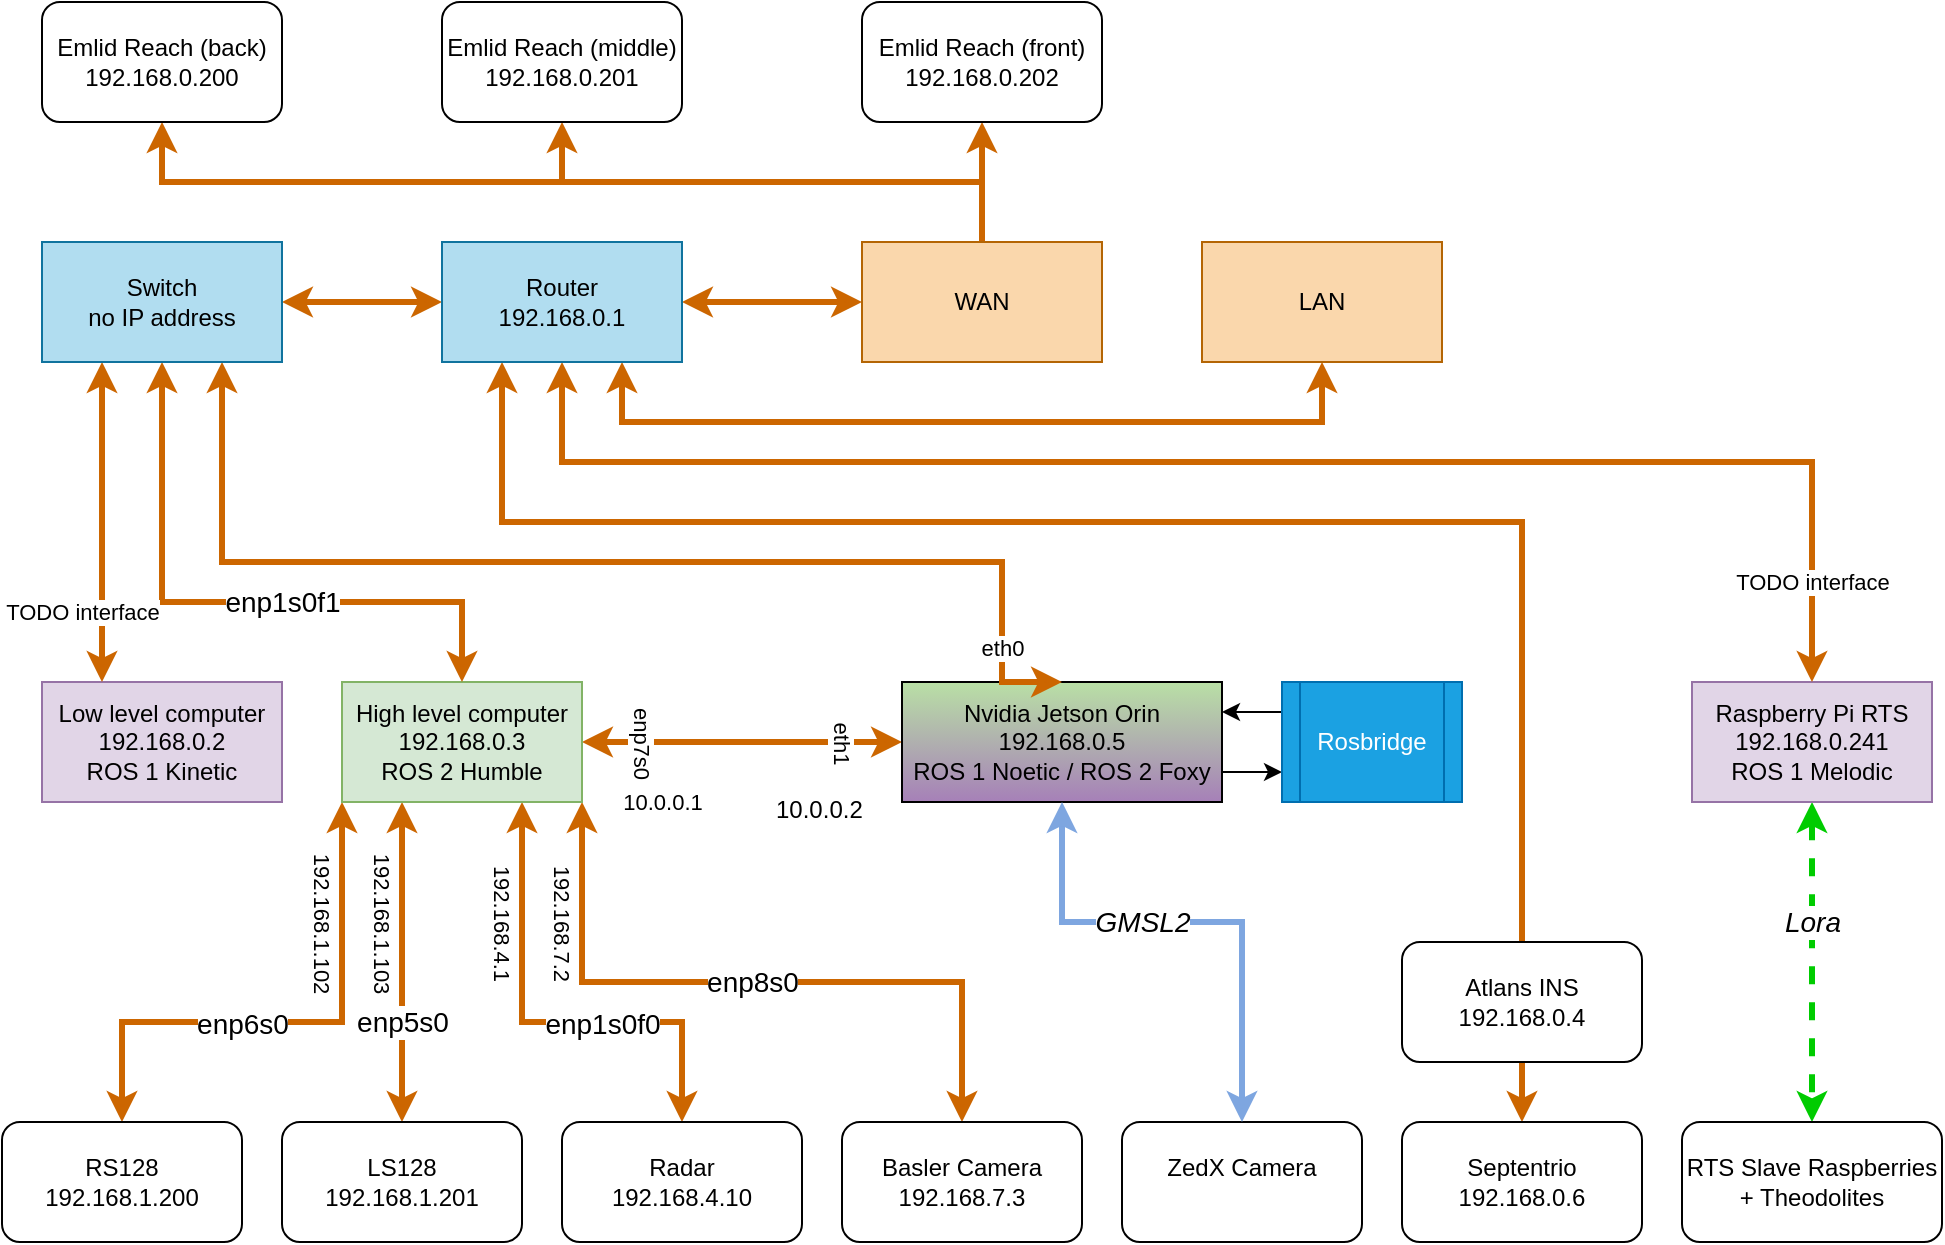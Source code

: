 <mxfile version="24.7.16">
  <diagram name="Page-1" id="lXaNqZM-0Tj3juV3bvDM">
    <mxGraphModel dx="1314" dy="1881" grid="1" gridSize="10" guides="1" tooltips="1" connect="1" arrows="1" fold="1" page="1" pageScale="1" pageWidth="850" pageHeight="1100" math="0" shadow="0">
      <root>
        <mxCell id="0" />
        <mxCell id="1" parent="0" />
        <mxCell id="vBaHfqE5TDyvZSrMxQp3-10" style="edgeStyle=orthogonalEdgeStyle;rounded=0;orthogonalLoop=1;jettySize=auto;html=1;exitX=0;exitY=1;exitDx=0;exitDy=0;entryX=0.5;entryY=0;entryDx=0;entryDy=0;strokeColor=#CC6600;strokeWidth=3;startArrow=classic;startFill=1;" parent="1" source="vBaHfqE5TDyvZSrMxQp3-1" target="vBaHfqE5TDyvZSrMxQp3-3" edge="1">
          <mxGeometry relative="1" as="geometry">
            <Array as="points">
              <mxPoint x="210" y="390" />
              <mxPoint x="100" y="390" />
            </Array>
          </mxGeometry>
        </mxCell>
        <mxCell id="vBaHfqE5TDyvZSrMxQp3-52" value="enp6s0" style="edgeLabel;html=1;align=center;verticalAlign=middle;resizable=0;points=[];fontSize=14;" parent="vBaHfqE5TDyvZSrMxQp3-10" vertex="1" connectable="0">
          <mxGeometry x="-0.037" y="1" relative="1" as="geometry">
            <mxPoint x="-30" as="offset" />
          </mxGeometry>
        </mxCell>
        <mxCell id="_xUKE3sM2rI7NT-TXMz9-5" value="192.168.1.102" style="edgeLabel;html=1;align=center;verticalAlign=middle;resizable=0;points=[];rotation=90;" parent="vBaHfqE5TDyvZSrMxQp3-10" vertex="1" connectable="0">
          <mxGeometry x="-0.696" y="-1" relative="1" as="geometry">
            <mxPoint x="-9" y="19" as="offset" />
          </mxGeometry>
        </mxCell>
        <mxCell id="vBaHfqE5TDyvZSrMxQp3-11" value="enp5s0" style="edgeStyle=orthogonalEdgeStyle;rounded=0;orthogonalLoop=1;jettySize=auto;html=1;entryX=0.5;entryY=0;entryDx=0;entryDy=0;strokeColor=#CC6600;strokeWidth=3;startArrow=classic;startFill=1;fontSize=14;" parent="1" source="vBaHfqE5TDyvZSrMxQp3-1" target="vBaHfqE5TDyvZSrMxQp3-4" edge="1">
          <mxGeometry x="0.375" relative="1" as="geometry">
            <Array as="points">
              <mxPoint x="240" y="320" />
              <mxPoint x="240" y="320" />
            </Array>
            <mxPoint as="offset" />
          </mxGeometry>
        </mxCell>
        <mxCell id="_xUKE3sM2rI7NT-TXMz9-6" value="192.168.1.103" style="edgeLabel;html=1;align=center;verticalAlign=middle;resizable=0;points=[];rotation=90;" parent="vBaHfqE5TDyvZSrMxQp3-11" vertex="1" connectable="0">
          <mxGeometry x="-0.475" y="3" relative="1" as="geometry">
            <mxPoint x="-13" y="18" as="offset" />
          </mxGeometry>
        </mxCell>
        <mxCell id="vBaHfqE5TDyvZSrMxQp3-12" style="edgeStyle=orthogonalEdgeStyle;rounded=0;orthogonalLoop=1;jettySize=auto;html=1;entryX=0.5;entryY=0;entryDx=0;entryDy=0;strokeColor=#CC6600;strokeWidth=3;exitX=0.75;exitY=1;exitDx=0;exitDy=0;startArrow=classic;startFill=1;" parent="1" source="vBaHfqE5TDyvZSrMxQp3-1" target="vBaHfqE5TDyvZSrMxQp3-5" edge="1">
          <mxGeometry relative="1" as="geometry">
            <Array as="points">
              <mxPoint x="300" y="390" />
              <mxPoint x="380" y="390" />
            </Array>
          </mxGeometry>
        </mxCell>
        <mxCell id="vBaHfqE5TDyvZSrMxQp3-53" value="enp1s0f0" style="edgeLabel;html=1;align=center;verticalAlign=middle;resizable=0;points=[];fontSize=14;" parent="vBaHfqE5TDyvZSrMxQp3-12" vertex="1" connectable="0">
          <mxGeometry x="-0.05" y="-1" relative="1" as="geometry">
            <mxPoint x="36" as="offset" />
          </mxGeometry>
        </mxCell>
        <mxCell id="vBaHfqE5TDyvZSrMxQp3-14" value="&lt;font style=&quot;font-size: 14px;&quot;&gt;enp8s0&lt;/font&gt;" style="edgeStyle=orthogonalEdgeStyle;rounded=0;orthogonalLoop=1;jettySize=auto;html=1;exitX=1;exitY=1;exitDx=0;exitDy=0;strokeColor=#CC6600;strokeWidth=3;startArrow=classic;startFill=1;" parent="1" source="vBaHfqE5TDyvZSrMxQp3-1" target="vBaHfqE5TDyvZSrMxQp3-6" edge="1">
          <mxGeometry relative="1" as="geometry">
            <Array as="points">
              <mxPoint x="330" y="370" />
              <mxPoint x="520" y="370" />
            </Array>
            <mxPoint as="offset" />
          </mxGeometry>
        </mxCell>
        <mxCell id="_xUKE3sM2rI7NT-TXMz9-2" value="10.0.0.1" style="edgeStyle=orthogonalEdgeStyle;rounded=0;orthogonalLoop=1;jettySize=auto;html=1;startArrow=classic;startFill=1;strokeWidth=3;strokeColor=#CC6600;" parent="1" source="vBaHfqE5TDyvZSrMxQp3-1" target="vBaHfqE5TDyvZSrMxQp3-2" edge="1">
          <mxGeometry x="-0.5" y="-30" relative="1" as="geometry">
            <mxPoint as="offset" />
          </mxGeometry>
        </mxCell>
        <mxCell id="vBaHfqE5TDyvZSrMxQp3-1" value="&lt;div&gt;High level computer&lt;/div&gt;&lt;div&gt;192.168.0.3&lt;/div&gt;&lt;div&gt;ROS 2 Humble&lt;br&gt;&lt;/div&gt;" style="rounded=0;whiteSpace=wrap;html=1;fillColor=#d5e8d4;strokeColor=#82b366;" parent="1" vertex="1">
          <mxGeometry x="210" y="220" width="120" height="60" as="geometry" />
        </mxCell>
        <mxCell id="vBaHfqE5TDyvZSrMxQp3-40" style="edgeStyle=orthogonalEdgeStyle;rounded=0;orthogonalLoop=1;jettySize=auto;html=1;exitX=1;exitY=0.75;exitDx=0;exitDy=0;entryX=0;entryY=0.75;entryDx=0;entryDy=0;" parent="1" source="vBaHfqE5TDyvZSrMxQp3-2" target="vBaHfqE5TDyvZSrMxQp3-39" edge="1">
          <mxGeometry relative="1" as="geometry" />
        </mxCell>
        <mxCell id="vBaHfqE5TDyvZSrMxQp3-2" value="&lt;div&gt;Nvidia Jetson Orin&lt;br&gt;&lt;/div&gt;&lt;div&gt;192.168.0.5&lt;/div&gt;&lt;div&gt;ROS 1 Noetic / ROS 2 Foxy&lt;br&gt;&lt;/div&gt;" style="rounded=0;whiteSpace=wrap;html=1;gradientColor=#A680B8;fillColor=#B9E0A5;" parent="1" vertex="1">
          <mxGeometry x="490" y="220" width="160" height="60" as="geometry" />
        </mxCell>
        <mxCell id="vBaHfqE5TDyvZSrMxQp3-3" value="&lt;div&gt;RS128&lt;/div&gt;&lt;div&gt;192.168.1.200&lt;br&gt;&lt;/div&gt;" style="rounded=1;whiteSpace=wrap;html=1;" parent="1" vertex="1">
          <mxGeometry x="40" y="440" width="120" height="60" as="geometry" />
        </mxCell>
        <mxCell id="vBaHfqE5TDyvZSrMxQp3-4" value="&lt;div&gt;LS128&lt;br&gt;192.168.1.201&lt;/div&gt;" style="rounded=1;whiteSpace=wrap;html=1;" parent="1" vertex="1">
          <mxGeometry x="180" y="440" width="120" height="60" as="geometry" />
        </mxCell>
        <mxCell id="vBaHfqE5TDyvZSrMxQp3-5" value="&lt;div&gt;Radar&lt;/div&gt;&lt;div&gt;192.168.4.10&lt;br&gt;&lt;/div&gt;" style="rounded=1;whiteSpace=wrap;html=1;" parent="1" vertex="1">
          <mxGeometry x="320" y="440" width="120" height="60" as="geometry" />
        </mxCell>
        <mxCell id="vBaHfqE5TDyvZSrMxQp3-6" value="&lt;div&gt;Basler Camera&lt;br&gt;&lt;/div&gt;&lt;div&gt;192.168.7.3&lt;br&gt;&lt;/div&gt;" style="rounded=1;whiteSpace=wrap;html=1;" parent="1" vertex="1">
          <mxGeometry x="460" y="440" width="120" height="60" as="geometry" />
        </mxCell>
        <mxCell id="vBaHfqE5TDyvZSrMxQp3-43" style="edgeStyle=orthogonalEdgeStyle;rounded=0;orthogonalLoop=1;jettySize=auto;html=1;exitX=0.5;exitY=1;exitDx=0;exitDy=0;entryX=0.5;entryY=0;entryDx=0;entryDy=0;fontSize=14;strokeColor=#00CC00;strokeWidth=3;dashed=1;startArrow=classic;startFill=1;" parent="1" source="vBaHfqE5TDyvZSrMxQp3-7" target="vBaHfqE5TDyvZSrMxQp3-42" edge="1">
          <mxGeometry relative="1" as="geometry" />
        </mxCell>
        <mxCell id="vBaHfqE5TDyvZSrMxQp3-44" value="&lt;font style=&quot;font-size: 14px;&quot;&gt;Lora&lt;/font&gt;" style="edgeLabel;html=1;align=center;verticalAlign=middle;resizable=0;points=[];fontStyle=2" parent="vBaHfqE5TDyvZSrMxQp3-43" vertex="1" connectable="0">
          <mxGeometry x="-0.15" relative="1" as="geometry">
            <mxPoint y="-8" as="offset" />
          </mxGeometry>
        </mxCell>
        <mxCell id="vBaHfqE5TDyvZSrMxQp3-7" value="&lt;div&gt;Raspberry Pi RTS&lt;br&gt;&lt;/div&gt;&lt;div&gt;192.168.0.241&lt;/div&gt;&lt;div&gt;ROS 1 Melodic&lt;br&gt;&lt;/div&gt;" style="rounded=0;whiteSpace=wrap;html=1;fillColor=#e1d5e7;strokeColor=#9673a6;" parent="1" vertex="1">
          <mxGeometry x="885" y="220" width="120" height="60" as="geometry" />
        </mxCell>
        <mxCell id="vBaHfqE5TDyvZSrMxQp3-8" value="&lt;div&gt;Low level computer&lt;br&gt;&lt;/div&gt;&lt;div&gt;192.168.0.2&lt;/div&gt;&lt;div&gt;ROS 1 Kinetic&lt;br&gt;&lt;/div&gt;" style="rounded=0;whiteSpace=wrap;html=1;fillColor=#e1d5e7;strokeColor=#9673a6;" parent="1" vertex="1">
          <mxGeometry x="60" y="220" width="120" height="60" as="geometry" />
        </mxCell>
        <mxCell id="vBaHfqE5TDyvZSrMxQp3-9" value="&lt;div&gt;ZedX Camera&lt;/div&gt;&lt;div&gt;&lt;br&gt;&lt;/div&gt;" style="rounded=1;whiteSpace=wrap;html=1;" parent="1" vertex="1">
          <mxGeometry x="600" y="440" width="120" height="60" as="geometry" />
        </mxCell>
        <mxCell id="vBaHfqE5TDyvZSrMxQp3-15" style="edgeStyle=orthogonalEdgeStyle;rounded=0;orthogonalLoop=1;jettySize=auto;html=1;entryX=0.5;entryY=0;entryDx=0;entryDy=0;strokeWidth=3;strokeColor=#7EA6E0;startArrow=classic;startFill=1;exitX=0.5;exitY=1;exitDx=0;exitDy=0;" parent="1" source="vBaHfqE5TDyvZSrMxQp3-2" target="vBaHfqE5TDyvZSrMxQp3-9" edge="1">
          <mxGeometry relative="1" as="geometry">
            <mxPoint x="550" y="280" as="sourcePoint" />
            <mxPoint x="672" y="435" as="targetPoint" />
            <Array as="points">
              <mxPoint x="570" y="340" />
              <mxPoint x="660" y="340" />
            </Array>
          </mxGeometry>
        </mxCell>
        <mxCell id="vBaHfqE5TDyvZSrMxQp3-38" value="&lt;font style=&quot;font-size: 14px;&quot;&gt;GMSL2&lt;/font&gt;" style="edgeLabel;html=1;align=center;verticalAlign=middle;resizable=0;points=[];fontStyle=2" parent="vBaHfqE5TDyvZSrMxQp3-15" vertex="1" connectable="0">
          <mxGeometry x="0.141" y="3" relative="1" as="geometry">
            <mxPoint x="-43" y="3" as="offset" />
          </mxGeometry>
        </mxCell>
        <mxCell id="vBaHfqE5TDyvZSrMxQp3-21" style="edgeStyle=orthogonalEdgeStyle;rounded=0;orthogonalLoop=1;jettySize=auto;html=1;exitX=0.25;exitY=1;exitDx=0;exitDy=0;strokeWidth=3;strokeColor=#CC6600;startArrow=classic;startFill=1;entryX=0.5;entryY=0;entryDx=0;entryDy=0;" parent="1" source="vBaHfqE5TDyvZSrMxQp3-16" target="_xUKE3sM2rI7NT-TXMz9-1" edge="1">
          <mxGeometry relative="1" as="geometry">
            <mxPoint x="410" y="50" as="sourcePoint" />
            <Array as="points">
              <mxPoint x="290" y="140" />
              <mxPoint x="800" y="140" />
            </Array>
            <mxPoint x="780" y="150" as="targetPoint" />
          </mxGeometry>
        </mxCell>
        <mxCell id="vBaHfqE5TDyvZSrMxQp3-25" style="edgeStyle=orthogonalEdgeStyle;rounded=0;orthogonalLoop=1;jettySize=auto;html=1;exitX=0.5;exitY=1;exitDx=0;exitDy=0;strokeWidth=3;strokeColor=#CC6600;startArrow=classic;startFill=1;entryX=0.5;entryY=0;entryDx=0;entryDy=0;" parent="1" source="vBaHfqE5TDyvZSrMxQp3-16" target="vBaHfqE5TDyvZSrMxQp3-7" edge="1">
          <mxGeometry relative="1" as="geometry">
            <mxPoint x="950" y="150" as="targetPoint" />
            <Array as="points">
              <mxPoint x="320" y="110" />
              <mxPoint x="945" y="110" />
            </Array>
          </mxGeometry>
        </mxCell>
        <mxCell id="vBaHfqE5TDyvZSrMxQp3-27" style="edgeStyle=orthogonalEdgeStyle;rounded=0;orthogonalLoop=1;jettySize=auto;html=1;exitX=0;exitY=0.5;exitDx=0;exitDy=0;startArrow=classic;startFill=1;strokeWidth=3;strokeColor=#CC6600;" parent="1" source="vBaHfqE5TDyvZSrMxQp3-16" target="vBaHfqE5TDyvZSrMxQp3-17" edge="1">
          <mxGeometry relative="1" as="geometry" />
        </mxCell>
        <mxCell id="vBaHfqE5TDyvZSrMxQp3-46" style="edgeStyle=orthogonalEdgeStyle;rounded=0;orthogonalLoop=1;jettySize=auto;html=1;exitX=1;exitY=0.5;exitDx=0;exitDy=0;strokeWidth=3;strokeColor=#CC6600;startArrow=classic;startFill=1;" parent="1" source="vBaHfqE5TDyvZSrMxQp3-16" edge="1">
          <mxGeometry relative="1" as="geometry">
            <mxPoint x="470" y="30" as="targetPoint" />
            <Array as="points">
              <mxPoint x="470" y="30" />
              <mxPoint x="470" y="30" />
            </Array>
          </mxGeometry>
        </mxCell>
        <mxCell id="_xUKE3sM2rI7NT-TXMz9-3" style="edgeStyle=orthogonalEdgeStyle;rounded=0;orthogonalLoop=1;jettySize=auto;html=1;exitX=0.75;exitY=1;exitDx=0;exitDy=0;entryX=0.5;entryY=1;entryDx=0;entryDy=0;startArrow=classic;startFill=1;strokeWidth=3;strokeColor=#CC6600;" parent="1" source="vBaHfqE5TDyvZSrMxQp3-16" target="vBaHfqE5TDyvZSrMxQp3-49" edge="1">
          <mxGeometry relative="1" as="geometry">
            <Array as="points">
              <mxPoint x="350" y="90" />
              <mxPoint x="700" y="90" />
            </Array>
          </mxGeometry>
        </mxCell>
        <mxCell id="vBaHfqE5TDyvZSrMxQp3-16" value="&lt;div&gt;Router&lt;br&gt;&lt;/div&gt;&lt;div&gt;192.168.0.1&lt;br&gt;&lt;/div&gt;" style="rounded=0;whiteSpace=wrap;html=1;fillColor=#b1ddf0;strokeColor=#10739e;" parent="1" vertex="1">
          <mxGeometry x="260" width="120" height="60" as="geometry" />
        </mxCell>
        <mxCell id="vBaHfqE5TDyvZSrMxQp3-31" style="edgeStyle=orthogonalEdgeStyle;rounded=0;orthogonalLoop=1;jettySize=auto;html=1;exitX=0.25;exitY=1;exitDx=0;exitDy=0;entryX=0.25;entryY=0;entryDx=0;entryDy=0;strokeWidth=3;strokeColor=#CC6600;startArrow=classic;startFill=1;" parent="1" source="vBaHfqE5TDyvZSrMxQp3-17" target="vBaHfqE5TDyvZSrMxQp3-8" edge="1">
          <mxGeometry relative="1" as="geometry">
            <Array as="points">
              <mxPoint x="90" y="120" />
              <mxPoint x="90" y="120" />
            </Array>
          </mxGeometry>
        </mxCell>
        <mxCell id="vBaHfqE5TDyvZSrMxQp3-32" style="edgeStyle=orthogonalEdgeStyle;rounded=0;orthogonalLoop=1;jettySize=auto;html=1;exitX=0.5;exitY=1;exitDx=0;exitDy=0;strokeWidth=3;strokeColor=#CC6600;startArrow=classic;startFill=1;entryX=0.5;entryY=0;entryDx=0;entryDy=0;" parent="1" source="vBaHfqE5TDyvZSrMxQp3-17" target="vBaHfqE5TDyvZSrMxQp3-1" edge="1">
          <mxGeometry relative="1" as="geometry">
            <Array as="points">
              <mxPoint x="120" y="180" />
              <mxPoint x="270" y="180" />
            </Array>
          </mxGeometry>
        </mxCell>
        <mxCell id="vBaHfqE5TDyvZSrMxQp3-51" value="enp1s0f1" style="edgeLabel;html=1;align=center;verticalAlign=middle;resizable=0;points=[];fontSize=14;" parent="vBaHfqE5TDyvZSrMxQp3-32" vertex="1" connectable="0">
          <mxGeometry x="-0.118" y="-4" relative="1" as="geometry">
            <mxPoint x="43" y="-4" as="offset" />
          </mxGeometry>
        </mxCell>
        <mxCell id="vBaHfqE5TDyvZSrMxQp3-33" style="edgeStyle=orthogonalEdgeStyle;rounded=0;orthogonalLoop=1;jettySize=auto;html=1;exitX=0.75;exitY=1;exitDx=0;exitDy=0;startArrow=classic;startFill=1;strokeWidth=3;strokeColor=#CC6600;entryX=0.5;entryY=0;entryDx=0;entryDy=0;" parent="1" source="vBaHfqE5TDyvZSrMxQp3-17" target="vBaHfqE5TDyvZSrMxQp3-2" edge="1">
          <mxGeometry relative="1" as="geometry">
            <Array as="points">
              <mxPoint x="150" y="160" />
              <mxPoint x="540" y="160" />
            </Array>
          </mxGeometry>
        </mxCell>
        <mxCell id="_xUKE3sM2rI7NT-TXMz9-4" value="eth0" style="edgeLabel;html=1;align=center;verticalAlign=middle;resizable=0;points=[];" parent="vBaHfqE5TDyvZSrMxQp3-33" vertex="1" connectable="0">
          <mxGeometry x="0.837" relative="1" as="geometry">
            <mxPoint as="offset" />
          </mxGeometry>
        </mxCell>
        <mxCell id="vBaHfqE5TDyvZSrMxQp3-17" value="&lt;div&gt;Switch&lt;br&gt;&lt;/div&gt;&lt;div&gt;no IP address&lt;br&gt;&lt;/div&gt;" style="rounded=0;whiteSpace=wrap;html=1;fillColor=#b1ddf0;strokeColor=#10739e;" parent="1" vertex="1">
          <mxGeometry x="60" width="120" height="60" as="geometry" />
        </mxCell>
        <mxCell id="vBaHfqE5TDyvZSrMxQp3-41" style="edgeStyle=orthogonalEdgeStyle;rounded=0;orthogonalLoop=1;jettySize=auto;html=1;exitX=0;exitY=0.25;exitDx=0;exitDy=0;entryX=1;entryY=0.25;entryDx=0;entryDy=0;" parent="1" source="vBaHfqE5TDyvZSrMxQp3-39" target="vBaHfqE5TDyvZSrMxQp3-2" edge="1">
          <mxGeometry relative="1" as="geometry" />
        </mxCell>
        <mxCell id="vBaHfqE5TDyvZSrMxQp3-39" value="Rosbridge" style="shape=process;whiteSpace=wrap;html=1;backgroundOutline=1;fillColor=#1ba1e2;strokeColor=#006EAF;fontColor=#ffffff;" parent="1" vertex="1">
          <mxGeometry x="680" y="220" width="90" height="60" as="geometry" />
        </mxCell>
        <mxCell id="vBaHfqE5TDyvZSrMxQp3-42" value="&lt;div&gt;RTS Slave Raspberries&lt;/div&gt;&lt;div&gt;+ Theodolites&lt;br&gt;&lt;/div&gt;" style="rounded=1;whiteSpace=wrap;html=1;" parent="1" vertex="1">
          <mxGeometry x="880" y="440" width="130" height="60" as="geometry" />
        </mxCell>
        <mxCell id="vBaHfqE5TDyvZSrMxQp3-49" value="LAN" style="rounded=0;whiteSpace=wrap;html=1;fillColor=#fad7ac;strokeColor=#b46504;" parent="1" vertex="1">
          <mxGeometry x="640" width="120" height="60" as="geometry" />
        </mxCell>
        <mxCell id="c-H09LIcqTzEDLmXKNv2-4" style="edgeStyle=orthogonalEdgeStyle;rounded=0;orthogonalLoop=1;jettySize=auto;html=1;exitX=0.5;exitY=0;exitDx=0;exitDy=0;entryX=0.5;entryY=1;entryDx=0;entryDy=0;strokeWidth=3;strokeColor=#CC6600;" edge="1" parent="1" source="vBaHfqE5TDyvZSrMxQp3-50" target="c-H09LIcqTzEDLmXKNv2-3">
          <mxGeometry relative="1" as="geometry" />
        </mxCell>
        <mxCell id="c-H09LIcqTzEDLmXKNv2-5" style="edgeStyle=orthogonalEdgeStyle;rounded=0;orthogonalLoop=1;jettySize=auto;html=1;exitX=0.5;exitY=0;exitDx=0;exitDy=0;entryX=0.5;entryY=1;entryDx=0;entryDy=0;strokeWidth=3;strokeColor=#CC6600;" edge="1" parent="1" source="vBaHfqE5TDyvZSrMxQp3-50" target="c-H09LIcqTzEDLmXKNv2-2">
          <mxGeometry relative="1" as="geometry" />
        </mxCell>
        <mxCell id="c-H09LIcqTzEDLmXKNv2-6" style="edgeStyle=orthogonalEdgeStyle;rounded=0;orthogonalLoop=1;jettySize=auto;html=1;exitX=0.5;exitY=0;exitDx=0;exitDy=0;entryX=0.5;entryY=1;entryDx=0;entryDy=0;strokeWidth=3;strokeColor=#CC6600;" edge="1" parent="1" source="vBaHfqE5TDyvZSrMxQp3-50" target="c-H09LIcqTzEDLmXKNv2-1">
          <mxGeometry relative="1" as="geometry" />
        </mxCell>
        <mxCell id="vBaHfqE5TDyvZSrMxQp3-50" value="WAN" style="rounded=0;whiteSpace=wrap;html=1;fillColor=#fad7ac;strokeColor=#b46504;" parent="1" vertex="1">
          <mxGeometry x="470" width="120" height="60" as="geometry" />
        </mxCell>
        <mxCell id="_xUKE3sM2rI7NT-TXMz9-1" value="&lt;div&gt;Septentrio&lt;br&gt;&lt;/div&gt;&lt;div&gt;192.168.0.6&lt;br&gt;&lt;/div&gt;" style="rounded=1;whiteSpace=wrap;html=1;" parent="1" vertex="1">
          <mxGeometry x="740" y="440" width="120" height="60" as="geometry" />
        </mxCell>
        <mxCell id="_xUKE3sM2rI7NT-TXMz9-7" value="TODO interface" style="edgeLabel;html=1;align=center;verticalAlign=middle;resizable=0;points=[];" parent="1" vertex="1" connectable="0">
          <mxGeometry x="80" y="185" as="geometry" />
        </mxCell>
        <mxCell id="_xUKE3sM2rI7NT-TXMz9-8" value="enp7s0" style="edgeLabel;html=1;align=center;verticalAlign=middle;resizable=0;points=[];rotation=90;" parent="1" vertex="1" connectable="0">
          <mxGeometry x="360" y="250" as="geometry" />
        </mxCell>
        <mxCell id="_xUKE3sM2rI7NT-TXMz9-9" value="eth1" style="edgeLabel;html=1;align=center;verticalAlign=middle;resizable=0;points=[];rotation=90;" parent="1" vertex="1" connectable="0">
          <mxGeometry x="460" y="250" as="geometry" />
        </mxCell>
        <mxCell id="_xUKE3sM2rI7NT-TXMz9-10" value="TODO interface" style="edgeLabel;html=1;align=center;verticalAlign=middle;resizable=0;points=[];rotation=0;" parent="1" vertex="1" connectable="0">
          <mxGeometry x="945" y="170" as="geometry" />
        </mxCell>
        <mxCell id="_xUKE3sM2rI7NT-TXMz9-11" value="192.168.4.1" style="edgeLabel;html=1;align=center;verticalAlign=middle;resizable=0;points=[];rotation=90;" parent="1" vertex="1" connectable="0">
          <mxGeometry x="290" y="340" as="geometry" />
        </mxCell>
        <mxCell id="_xUKE3sM2rI7NT-TXMz9-12" value="192.168.7.2" style="edgeLabel;html=1;align=center;verticalAlign=middle;resizable=0;points=[];rotation=90;" parent="1" vertex="1" connectable="0">
          <mxGeometry x="320" y="340" as="geometry" />
        </mxCell>
        <mxCell id="_xUKE3sM2rI7NT-TXMz9-15" value="10.0.0.2" style="text;whiteSpace=wrap;html=1;" parent="1" vertex="1">
          <mxGeometry x="425" y="270" width="100" height="30" as="geometry" />
        </mxCell>
        <mxCell id="CwpeyEkSjK2lWXP4DWoM-1" value="&lt;div&gt;Atlans INS&lt;br&gt;&lt;/div&gt;&lt;div&gt;192.168.0.4&lt;br&gt;&lt;/div&gt;" style="rounded=1;whiteSpace=wrap;html=1;" parent="1" vertex="1">
          <mxGeometry x="740" y="350" width="120" height="60" as="geometry" />
        </mxCell>
        <mxCell id="c-H09LIcqTzEDLmXKNv2-1" value="&lt;div&gt;Emlid Reach (back)&lt;br&gt;&lt;/div&gt;&lt;div&gt;192.168.0.200&lt;br&gt;&lt;/div&gt;" style="rounded=1;whiteSpace=wrap;html=1;" vertex="1" parent="1">
          <mxGeometry x="60" y="-120" width="120" height="60" as="geometry" />
        </mxCell>
        <mxCell id="c-H09LIcqTzEDLmXKNv2-2" value="&lt;div&gt;Emlid Reach (middle)&lt;br&gt;&lt;/div&gt;&lt;div&gt;192.168.0.201&lt;br&gt;&lt;/div&gt;" style="rounded=1;whiteSpace=wrap;html=1;" vertex="1" parent="1">
          <mxGeometry x="260" y="-120" width="120" height="60" as="geometry" />
        </mxCell>
        <mxCell id="c-H09LIcqTzEDLmXKNv2-3" value="&lt;div&gt;Emlid Reach (front)&lt;br&gt;&lt;/div&gt;&lt;div&gt;192.168.0.202&lt;br&gt;&lt;/div&gt;" style="rounded=1;whiteSpace=wrap;html=1;" vertex="1" parent="1">
          <mxGeometry x="470" y="-120" width="120" height="60" as="geometry" />
        </mxCell>
      </root>
    </mxGraphModel>
  </diagram>
</mxfile>
